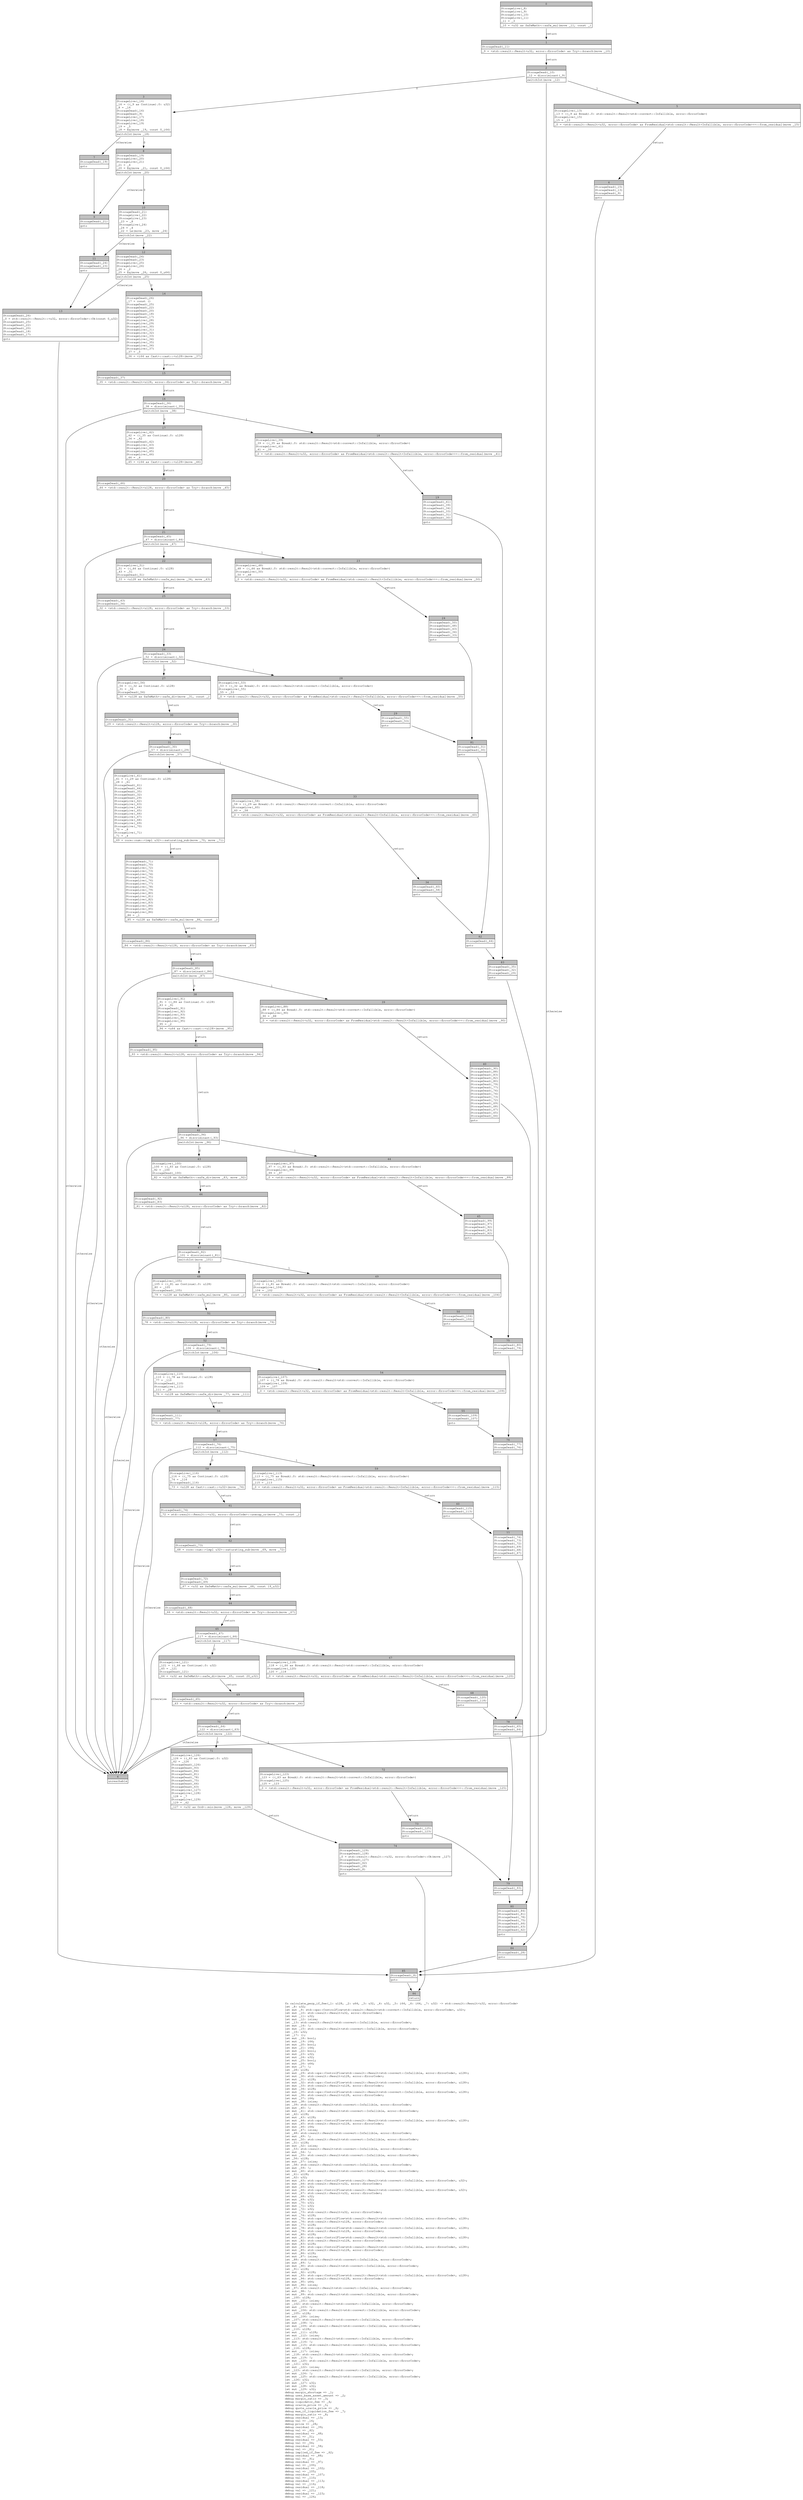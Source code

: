 digraph Mir_0_2398 {
    graph [fontname="Courier, monospace"];
    node [fontname="Courier, monospace"];
    edge [fontname="Courier, monospace"];
    label=<fn calculate_perp_if_fee(_1: u128, _2: u64, _3: u32, _4: u32, _5: i64, _6: i64, _7: u32) -&gt; std::result::Result&lt;u32, error::ErrorCode&gt;<br align="left"/>let _8: u32;<br align="left"/>let mut _9: std::ops::ControlFlow&lt;std::result::Result&lt;std::convert::Infallible, error::ErrorCode&gt;, u32&gt;;<br align="left"/>let mut _10: std::result::Result&lt;u32, error::ErrorCode&gt;;<br align="left"/>let mut _11: u32;<br align="left"/>let mut _12: isize;<br align="left"/>let _13: std::result::Result&lt;std::convert::Infallible, error::ErrorCode&gt;;<br align="left"/>let mut _14: !;<br align="left"/>let mut _15: std::result::Result&lt;std::convert::Infallible, error::ErrorCode&gt;;<br align="left"/>let _16: u32;<br align="left"/>let _17: ();<br align="left"/>let mut _18: bool;<br align="left"/>let mut _19: i64;<br align="left"/>let mut _20: bool;<br align="left"/>let mut _21: i64;<br align="left"/>let mut _22: bool;<br align="left"/>let mut _23: u32;<br align="left"/>let mut _24: u32;<br align="left"/>let mut _25: bool;<br align="left"/>let mut _26: u64;<br align="left"/>let mut _27: !;<br align="left"/>let _28: u128;<br align="left"/>let mut _29: std::ops::ControlFlow&lt;std::result::Result&lt;std::convert::Infallible, error::ErrorCode&gt;, u128&gt;;<br align="left"/>let mut _30: std::result::Result&lt;u128, error::ErrorCode&gt;;<br align="left"/>let mut _31: u128;<br align="left"/>let mut _32: std::ops::ControlFlow&lt;std::result::Result&lt;std::convert::Infallible, error::ErrorCode&gt;, u128&gt;;<br align="left"/>let mut _33: std::result::Result&lt;u128, error::ErrorCode&gt;;<br align="left"/>let mut _34: u128;<br align="left"/>let mut _35: std::ops::ControlFlow&lt;std::result::Result&lt;std::convert::Infallible, error::ErrorCode&gt;, u128&gt;;<br align="left"/>let mut _36: std::result::Result&lt;u128, error::ErrorCode&gt;;<br align="left"/>let mut _37: i64;<br align="left"/>let mut _38: isize;<br align="left"/>let _39: std::result::Result&lt;std::convert::Infallible, error::ErrorCode&gt;;<br align="left"/>let mut _40: !;<br align="left"/>let mut _41: std::result::Result&lt;std::convert::Infallible, error::ErrorCode&gt;;<br align="left"/>let _42: u128;<br align="left"/>let mut _43: u128;<br align="left"/>let mut _44: std::ops::ControlFlow&lt;std::result::Result&lt;std::convert::Infallible, error::ErrorCode&gt;, u128&gt;;<br align="left"/>let mut _45: std::result::Result&lt;u128, error::ErrorCode&gt;;<br align="left"/>let mut _46: i64;<br align="left"/>let mut _47: isize;<br align="left"/>let _48: std::result::Result&lt;std::convert::Infallible, error::ErrorCode&gt;;<br align="left"/>let mut _49: !;<br align="left"/>let mut _50: std::result::Result&lt;std::convert::Infallible, error::ErrorCode&gt;;<br align="left"/>let _51: u128;<br align="left"/>let mut _52: isize;<br align="left"/>let _53: std::result::Result&lt;std::convert::Infallible, error::ErrorCode&gt;;<br align="left"/>let mut _54: !;<br align="left"/>let mut _55: std::result::Result&lt;std::convert::Infallible, error::ErrorCode&gt;;<br align="left"/>let _56: u128;<br align="left"/>let mut _57: isize;<br align="left"/>let _58: std::result::Result&lt;std::convert::Infallible, error::ErrorCode&gt;;<br align="left"/>let mut _59: !;<br align="left"/>let mut _60: std::result::Result&lt;std::convert::Infallible, error::ErrorCode&gt;;<br align="left"/>let _61: u128;<br align="left"/>let _62: u32;<br align="left"/>let mut _63: std::ops::ControlFlow&lt;std::result::Result&lt;std::convert::Infallible, error::ErrorCode&gt;, u32&gt;;<br align="left"/>let mut _64: std::result::Result&lt;u32, error::ErrorCode&gt;;<br align="left"/>let mut _65: u32;<br align="left"/>let mut _66: std::ops::ControlFlow&lt;std::result::Result&lt;std::convert::Infallible, error::ErrorCode&gt;, u32&gt;;<br align="left"/>let mut _67: std::result::Result&lt;u32, error::ErrorCode&gt;;<br align="left"/>let mut _68: u32;<br align="left"/>let mut _69: u32;<br align="left"/>let mut _70: u32;<br align="left"/>let mut _71: u32;<br align="left"/>let mut _72: u32;<br align="left"/>let mut _73: std::result::Result&lt;u32, error::ErrorCode&gt;;<br align="left"/>let mut _74: u128;<br align="left"/>let mut _75: std::ops::ControlFlow&lt;std::result::Result&lt;std::convert::Infallible, error::ErrorCode&gt;, u128&gt;;<br align="left"/>let mut _76: std::result::Result&lt;u128, error::ErrorCode&gt;;<br align="left"/>let mut _77: u128;<br align="left"/>let mut _78: std::ops::ControlFlow&lt;std::result::Result&lt;std::convert::Infallible, error::ErrorCode&gt;, u128&gt;;<br align="left"/>let mut _79: std::result::Result&lt;u128, error::ErrorCode&gt;;<br align="left"/>let mut _80: u128;<br align="left"/>let mut _81: std::ops::ControlFlow&lt;std::result::Result&lt;std::convert::Infallible, error::ErrorCode&gt;, u128&gt;;<br align="left"/>let mut _82: std::result::Result&lt;u128, error::ErrorCode&gt;;<br align="left"/>let mut _83: u128;<br align="left"/>let mut _84: std::ops::ControlFlow&lt;std::result::Result&lt;std::convert::Infallible, error::ErrorCode&gt;, u128&gt;;<br align="left"/>let mut _85: std::result::Result&lt;u128, error::ErrorCode&gt;;<br align="left"/>let mut _86: u128;<br align="left"/>let mut _87: isize;<br align="left"/>let _88: std::result::Result&lt;std::convert::Infallible, error::ErrorCode&gt;;<br align="left"/>let mut _89: !;<br align="left"/>let mut _90: std::result::Result&lt;std::convert::Infallible, error::ErrorCode&gt;;<br align="left"/>let _91: u128;<br align="left"/>let mut _92: u128;<br align="left"/>let mut _93: std::ops::ControlFlow&lt;std::result::Result&lt;std::convert::Infallible, error::ErrorCode&gt;, u128&gt;;<br align="left"/>let mut _94: std::result::Result&lt;u128, error::ErrorCode&gt;;<br align="left"/>let mut _95: u64;<br align="left"/>let mut _96: isize;<br align="left"/>let _97: std::result::Result&lt;std::convert::Infallible, error::ErrorCode&gt;;<br align="left"/>let mut _98: !;<br align="left"/>let mut _99: std::result::Result&lt;std::convert::Infallible, error::ErrorCode&gt;;<br align="left"/>let _100: u128;<br align="left"/>let mut _101: isize;<br align="left"/>let _102: std::result::Result&lt;std::convert::Infallible, error::ErrorCode&gt;;<br align="left"/>let mut _103: !;<br align="left"/>let mut _104: std::result::Result&lt;std::convert::Infallible, error::ErrorCode&gt;;<br align="left"/>let _105: u128;<br align="left"/>let mut _106: isize;<br align="left"/>let _107: std::result::Result&lt;std::convert::Infallible, error::ErrorCode&gt;;<br align="left"/>let mut _108: !;<br align="left"/>let mut _109: std::result::Result&lt;std::convert::Infallible, error::ErrorCode&gt;;<br align="left"/>let _110: u128;<br align="left"/>let mut _111: u128;<br align="left"/>let mut _112: isize;<br align="left"/>let _113: std::result::Result&lt;std::convert::Infallible, error::ErrorCode&gt;;<br align="left"/>let mut _114: !;<br align="left"/>let mut _115: std::result::Result&lt;std::convert::Infallible, error::ErrorCode&gt;;<br align="left"/>let _116: u128;<br align="left"/>let mut _117: isize;<br align="left"/>let _118: std::result::Result&lt;std::convert::Infallible, error::ErrorCode&gt;;<br align="left"/>let mut _119: !;<br align="left"/>let mut _120: std::result::Result&lt;std::convert::Infallible, error::ErrorCode&gt;;<br align="left"/>let _121: u32;<br align="left"/>let mut _122: isize;<br align="left"/>let _123: std::result::Result&lt;std::convert::Infallible, error::ErrorCode&gt;;<br align="left"/>let mut _124: !;<br align="left"/>let mut _125: std::result::Result&lt;std::convert::Infallible, error::ErrorCode&gt;;<br align="left"/>let _126: u32;<br align="left"/>let mut _127: u32;<br align="left"/>let mut _128: u32;<br align="left"/>let mut _129: u32;<br align="left"/>debug margin_shortage =&gt; _1;<br align="left"/>debug user_base_asset_amount =&gt; _2;<br align="left"/>debug margin_ratio =&gt; _3;<br align="left"/>debug liquidator_fee =&gt; _4;<br align="left"/>debug oracle_price =&gt; _5;<br align="left"/>debug quote_oracle_price =&gt; _6;<br align="left"/>debug max_if_liquidation_fee =&gt; _7;<br align="left"/>debug margin_ratio =&gt; _8;<br align="left"/>debug residual =&gt; _13;<br align="left"/>debug val =&gt; _16;<br align="left"/>debug price =&gt; _28;<br align="left"/>debug residual =&gt; _39;<br align="left"/>debug val =&gt; _42;<br align="left"/>debug residual =&gt; _48;<br align="left"/>debug val =&gt; _51;<br align="left"/>debug residual =&gt; _53;<br align="left"/>debug val =&gt; _56;<br align="left"/>debug residual =&gt; _58;<br align="left"/>debug val =&gt; _61;<br align="left"/>debug implied_if_fee =&gt; _62;<br align="left"/>debug residual =&gt; _88;<br align="left"/>debug val =&gt; _91;<br align="left"/>debug residual =&gt; _97;<br align="left"/>debug val =&gt; _100;<br align="left"/>debug residual =&gt; _102;<br align="left"/>debug val =&gt; _105;<br align="left"/>debug residual =&gt; _107;<br align="left"/>debug val =&gt; _110;<br align="left"/>debug residual =&gt; _113;<br align="left"/>debug val =&gt; _116;<br align="left"/>debug residual =&gt; _118;<br align="left"/>debug val =&gt; _121;<br align="left"/>debug residual =&gt; _123;<br align="left"/>debug val =&gt; _126;<br align="left"/>>;
    bb0__0_2398 [shape="none", label=<<table border="0" cellborder="1" cellspacing="0"><tr><td bgcolor="gray" align="center" colspan="1">0</td></tr><tr><td align="left" balign="left">StorageLive(_8)<br/>StorageLive(_9)<br/>StorageLive(_10)<br/>StorageLive(_11)<br/>_11 = _3<br/></td></tr><tr><td align="left">_10 = &lt;u32 as SafeMath&gt;::safe_mul(move _11, const _)</td></tr></table>>];
    bb1__0_2398 [shape="none", label=<<table border="0" cellborder="1" cellspacing="0"><tr><td bgcolor="gray" align="center" colspan="1">1</td></tr><tr><td align="left" balign="left">StorageDead(_11)<br/></td></tr><tr><td align="left">_9 = &lt;std::result::Result&lt;u32, error::ErrorCode&gt; as Try&gt;::branch(move _10)</td></tr></table>>];
    bb2__0_2398 [shape="none", label=<<table border="0" cellborder="1" cellspacing="0"><tr><td bgcolor="gray" align="center" colspan="1">2</td></tr><tr><td align="left" balign="left">StorageDead(_10)<br/>_12 = discriminant(_9)<br/></td></tr><tr><td align="left">switchInt(move _12)</td></tr></table>>];
    bb3__0_2398 [shape="none", label=<<table border="0" cellborder="1" cellspacing="0"><tr><td bgcolor="gray" align="center" colspan="1">3</td></tr><tr><td align="left" balign="left">StorageLive(_16)<br/>_16 = ((_9 as Continue).0: u32)<br/>_8 = _16<br/>StorageDead(_16)<br/>StorageDead(_9)<br/>StorageLive(_17)<br/>StorageLive(_18)<br/>StorageLive(_19)<br/>_19 = _5<br/>_18 = Eq(move _19, const 0_i64)<br/></td></tr><tr><td align="left">switchInt(move _18)</td></tr></table>>];
    bb4__0_2398 [shape="none", label=<<table border="0" cellborder="1" cellspacing="0"><tr><td bgcolor="gray" align="center" colspan="1">4</td></tr><tr><td align="left">unreachable</td></tr></table>>];
    bb5__0_2398 [shape="none", label=<<table border="0" cellborder="1" cellspacing="0"><tr><td bgcolor="gray" align="center" colspan="1">5</td></tr><tr><td align="left" balign="left">StorageLive(_13)<br/>_13 = ((_9 as Break).0: std::result::Result&lt;std::convert::Infallible, error::ErrorCode&gt;)<br/>StorageLive(_15)<br/>_15 = _13<br/></td></tr><tr><td align="left">_0 = &lt;std::result::Result&lt;u32, error::ErrorCode&gt; as FromResidual&lt;std::result::Result&lt;Infallible, error::ErrorCode&gt;&gt;&gt;::from_residual(move _15)</td></tr></table>>];
    bb6__0_2398 [shape="none", label=<<table border="0" cellborder="1" cellspacing="0"><tr><td bgcolor="gray" align="center" colspan="1">6</td></tr><tr><td align="left" balign="left">StorageDead(_15)<br/>StorageDead(_13)<br/>StorageDead(_9)<br/></td></tr><tr><td align="left">goto</td></tr></table>>];
    bb7__0_2398 [shape="none", label=<<table border="0" cellborder="1" cellspacing="0"><tr><td bgcolor="gray" align="center" colspan="1">7</td></tr><tr><td align="left" balign="left">StorageDead(_19)<br/></td></tr><tr><td align="left">goto</td></tr></table>>];
    bb8__0_2398 [shape="none", label=<<table border="0" cellborder="1" cellspacing="0"><tr><td bgcolor="gray" align="center" colspan="1">8</td></tr><tr><td align="left" balign="left">StorageDead(_19)<br/>StorageLive(_20)<br/>StorageLive(_21)<br/>_21 = _6<br/>_20 = Eq(move _21, const 0_i64)<br/></td></tr><tr><td align="left">switchInt(move _20)</td></tr></table>>];
    bb9__0_2398 [shape="none", label=<<table border="0" cellborder="1" cellspacing="0"><tr><td bgcolor="gray" align="center" colspan="1">9</td></tr><tr><td align="left" balign="left">StorageDead(_21)<br/></td></tr><tr><td align="left">goto</td></tr></table>>];
    bb10__0_2398 [shape="none", label=<<table border="0" cellborder="1" cellspacing="0"><tr><td bgcolor="gray" align="center" colspan="1">10</td></tr><tr><td align="left" balign="left">StorageDead(_21)<br/>StorageLive(_22)<br/>StorageLive(_23)<br/>_23 = _8<br/>StorageLive(_24)<br/>_24 = _4<br/>_22 = Le(move _23, move _24)<br/></td></tr><tr><td align="left">switchInt(move _22)</td></tr></table>>];
    bb11__0_2398 [shape="none", label=<<table border="0" cellborder="1" cellspacing="0"><tr><td bgcolor="gray" align="center" colspan="1">11</td></tr><tr><td align="left" balign="left">StorageDead(_24)<br/>StorageDead(_23)<br/></td></tr><tr><td align="left">goto</td></tr></table>>];
    bb12__0_2398 [shape="none", label=<<table border="0" cellborder="1" cellspacing="0"><tr><td bgcolor="gray" align="center" colspan="1">12</td></tr><tr><td align="left" balign="left">StorageDead(_24)<br/>StorageDead(_23)<br/>StorageLive(_25)<br/>StorageLive(_26)<br/>_26 = _2<br/>_25 = Eq(move _26, const 0_u64)<br/></td></tr><tr><td align="left">switchInt(move _25)</td></tr></table>>];
    bb13__0_2398 [shape="none", label=<<table border="0" cellborder="1" cellspacing="0"><tr><td bgcolor="gray" align="center" colspan="1">13</td></tr><tr><td align="left" balign="left">StorageDead(_26)<br/>_0 = std::result::Result::&lt;u32, error::ErrorCode&gt;::Ok(const 0_u32)<br/>StorageDead(_25)<br/>StorageDead(_22)<br/>StorageDead(_20)<br/>StorageDead(_18)<br/>StorageDead(_17)<br/></td></tr><tr><td align="left">goto</td></tr></table>>];
    bb14__0_2398 [shape="none", label=<<table border="0" cellborder="1" cellspacing="0"><tr><td bgcolor="gray" align="center" colspan="1">14</td></tr><tr><td align="left" balign="left">StorageDead(_26)<br/>_17 = const ()<br/>StorageDead(_25)<br/>StorageDead(_22)<br/>StorageDead(_20)<br/>StorageDead(_18)<br/>StorageDead(_17)<br/>StorageLive(_28)<br/>StorageLive(_29)<br/>StorageLive(_30)<br/>StorageLive(_31)<br/>StorageLive(_32)<br/>StorageLive(_33)<br/>StorageLive(_34)<br/>StorageLive(_35)<br/>StorageLive(_36)<br/>StorageLive(_37)<br/>_37 = _5<br/></td></tr><tr><td align="left">_36 = &lt;i64 as Cast&gt;::cast::&lt;u128&gt;(move _37)</td></tr></table>>];
    bb15__0_2398 [shape="none", label=<<table border="0" cellborder="1" cellspacing="0"><tr><td bgcolor="gray" align="center" colspan="1">15</td></tr><tr><td align="left" balign="left">StorageDead(_37)<br/></td></tr><tr><td align="left">_35 = &lt;std::result::Result&lt;u128, error::ErrorCode&gt; as Try&gt;::branch(move _36)</td></tr></table>>];
    bb16__0_2398 [shape="none", label=<<table border="0" cellborder="1" cellspacing="0"><tr><td bgcolor="gray" align="center" colspan="1">16</td></tr><tr><td align="left" balign="left">StorageDead(_36)<br/>_38 = discriminant(_35)<br/></td></tr><tr><td align="left">switchInt(move _38)</td></tr></table>>];
    bb17__0_2398 [shape="none", label=<<table border="0" cellborder="1" cellspacing="0"><tr><td bgcolor="gray" align="center" colspan="1">17</td></tr><tr><td align="left" balign="left">StorageLive(_42)<br/>_42 = ((_35 as Continue).0: u128)<br/>_34 = _42<br/>StorageDead(_42)<br/>StorageLive(_43)<br/>StorageLive(_44)<br/>StorageLive(_45)<br/>StorageLive(_46)<br/>_46 = _6<br/></td></tr><tr><td align="left">_45 = &lt;i64 as Cast&gt;::cast::&lt;u128&gt;(move _46)</td></tr></table>>];
    bb18__0_2398 [shape="none", label=<<table border="0" cellborder="1" cellspacing="0"><tr><td bgcolor="gray" align="center" colspan="1">18</td></tr><tr><td align="left" balign="left">StorageLive(_39)<br/>_39 = ((_35 as Break).0: std::result::Result&lt;std::convert::Infallible, error::ErrorCode&gt;)<br/>StorageLive(_41)<br/>_41 = _39<br/></td></tr><tr><td align="left">_0 = &lt;std::result::Result&lt;u32, error::ErrorCode&gt; as FromResidual&lt;std::result::Result&lt;Infallible, error::ErrorCode&gt;&gt;&gt;::from_residual(move _41)</td></tr></table>>];
    bb19__0_2398 [shape="none", label=<<table border="0" cellborder="1" cellspacing="0"><tr><td bgcolor="gray" align="center" colspan="1">19</td></tr><tr><td align="left" balign="left">StorageDead(_41)<br/>StorageDead(_39)<br/>StorageDead(_34)<br/>StorageDead(_33)<br/>StorageDead(_31)<br/>StorageDead(_30)<br/></td></tr><tr><td align="left">goto</td></tr></table>>];
    bb20__0_2398 [shape="none", label=<<table border="0" cellborder="1" cellspacing="0"><tr><td bgcolor="gray" align="center" colspan="1">20</td></tr><tr><td align="left" balign="left">StorageDead(_46)<br/></td></tr><tr><td align="left">_44 = &lt;std::result::Result&lt;u128, error::ErrorCode&gt; as Try&gt;::branch(move _45)</td></tr></table>>];
    bb21__0_2398 [shape="none", label=<<table border="0" cellborder="1" cellspacing="0"><tr><td bgcolor="gray" align="center" colspan="1">21</td></tr><tr><td align="left" balign="left">StorageDead(_45)<br/>_47 = discriminant(_44)<br/></td></tr><tr><td align="left">switchInt(move _47)</td></tr></table>>];
    bb22__0_2398 [shape="none", label=<<table border="0" cellborder="1" cellspacing="0"><tr><td bgcolor="gray" align="center" colspan="1">22</td></tr><tr><td align="left" balign="left">StorageLive(_51)<br/>_51 = ((_44 as Continue).0: u128)<br/>_43 = _51<br/>StorageDead(_51)<br/></td></tr><tr><td align="left">_33 = &lt;u128 as SafeMath&gt;::safe_mul(move _34, move _43)</td></tr></table>>];
    bb23__0_2398 [shape="none", label=<<table border="0" cellborder="1" cellspacing="0"><tr><td bgcolor="gray" align="center" colspan="1">23</td></tr><tr><td align="left" balign="left">StorageLive(_48)<br/>_48 = ((_44 as Break).0: std::result::Result&lt;std::convert::Infallible, error::ErrorCode&gt;)<br/>StorageLive(_50)<br/>_50 = _48<br/></td></tr><tr><td align="left">_0 = &lt;std::result::Result&lt;u32, error::ErrorCode&gt; as FromResidual&lt;std::result::Result&lt;Infallible, error::ErrorCode&gt;&gt;&gt;::from_residual(move _50)</td></tr></table>>];
    bb24__0_2398 [shape="none", label=<<table border="0" cellborder="1" cellspacing="0"><tr><td bgcolor="gray" align="center" colspan="1">24</td></tr><tr><td align="left" balign="left">StorageDead(_50)<br/>StorageDead(_48)<br/>StorageDead(_43)<br/>StorageDead(_34)<br/>StorageDead(_33)<br/></td></tr><tr><td align="left">goto</td></tr></table>>];
    bb25__0_2398 [shape="none", label=<<table border="0" cellborder="1" cellspacing="0"><tr><td bgcolor="gray" align="center" colspan="1">25</td></tr><tr><td align="left" balign="left">StorageDead(_43)<br/>StorageDead(_34)<br/></td></tr><tr><td align="left">_32 = &lt;std::result::Result&lt;u128, error::ErrorCode&gt; as Try&gt;::branch(move _33)</td></tr></table>>];
    bb26__0_2398 [shape="none", label=<<table border="0" cellborder="1" cellspacing="0"><tr><td bgcolor="gray" align="center" colspan="1">26</td></tr><tr><td align="left" balign="left">StorageDead(_33)<br/>_52 = discriminant(_32)<br/></td></tr><tr><td align="left">switchInt(move _52)</td></tr></table>>];
    bb27__0_2398 [shape="none", label=<<table border="0" cellborder="1" cellspacing="0"><tr><td bgcolor="gray" align="center" colspan="1">27</td></tr><tr><td align="left" balign="left">StorageLive(_56)<br/>_56 = ((_32 as Continue).0: u128)<br/>_31 = _56<br/>StorageDead(_56)<br/></td></tr><tr><td align="left">_30 = &lt;u128 as SafeMath&gt;::safe_div(move _31, const _)</td></tr></table>>];
    bb28__0_2398 [shape="none", label=<<table border="0" cellborder="1" cellspacing="0"><tr><td bgcolor="gray" align="center" colspan="1">28</td></tr><tr><td align="left" balign="left">StorageLive(_53)<br/>_53 = ((_32 as Break).0: std::result::Result&lt;std::convert::Infallible, error::ErrorCode&gt;)<br/>StorageLive(_55)<br/>_55 = _53<br/></td></tr><tr><td align="left">_0 = &lt;std::result::Result&lt;u32, error::ErrorCode&gt; as FromResidual&lt;std::result::Result&lt;Infallible, error::ErrorCode&gt;&gt;&gt;::from_residual(move _55)</td></tr></table>>];
    bb29__0_2398 [shape="none", label=<<table border="0" cellborder="1" cellspacing="0"><tr><td bgcolor="gray" align="center" colspan="1">29</td></tr><tr><td align="left" balign="left">StorageDead(_55)<br/>StorageDead(_53)<br/></td></tr><tr><td align="left">goto</td></tr></table>>];
    bb30__0_2398 [shape="none", label=<<table border="0" cellborder="1" cellspacing="0"><tr><td bgcolor="gray" align="center" colspan="1">30</td></tr><tr><td align="left" balign="left">StorageDead(_31)<br/></td></tr><tr><td align="left">_29 = &lt;std::result::Result&lt;u128, error::ErrorCode&gt; as Try&gt;::branch(move _30)</td></tr></table>>];
    bb31__0_2398 [shape="none", label=<<table border="0" cellborder="1" cellspacing="0"><tr><td bgcolor="gray" align="center" colspan="1">31</td></tr><tr><td align="left" balign="left">StorageDead(_30)<br/>_57 = discriminant(_29)<br/></td></tr><tr><td align="left">switchInt(move _57)</td></tr></table>>];
    bb32__0_2398 [shape="none", label=<<table border="0" cellborder="1" cellspacing="0"><tr><td bgcolor="gray" align="center" colspan="1">32</td></tr><tr><td align="left" balign="left">StorageLive(_61)<br/>_61 = ((_29 as Continue).0: u128)<br/>_28 = _61<br/>StorageDead(_61)<br/>StorageDead(_44)<br/>StorageDead(_35)<br/>StorageDead(_32)<br/>StorageDead(_29)<br/>StorageLive(_62)<br/>StorageLive(_63)<br/>StorageLive(_64)<br/>StorageLive(_65)<br/>StorageLive(_66)<br/>StorageLive(_67)<br/>StorageLive(_68)<br/>StorageLive(_69)<br/>StorageLive(_70)<br/>_70 = _8<br/>StorageLive(_71)<br/>_71 = _4<br/></td></tr><tr><td align="left">_69 = core::num::&lt;impl u32&gt;::saturating_sub(move _70, move _71)</td></tr></table>>];
    bb33__0_2398 [shape="none", label=<<table border="0" cellborder="1" cellspacing="0"><tr><td bgcolor="gray" align="center" colspan="1">33</td></tr><tr><td align="left" balign="left">StorageLive(_58)<br/>_58 = ((_29 as Break).0: std::result::Result&lt;std::convert::Infallible, error::ErrorCode&gt;)<br/>StorageLive(_60)<br/>_60 = _58<br/></td></tr><tr><td align="left">_0 = &lt;std::result::Result&lt;u32, error::ErrorCode&gt; as FromResidual&lt;std::result::Result&lt;Infallible, error::ErrorCode&gt;&gt;&gt;::from_residual(move _60)</td></tr></table>>];
    bb34__0_2398 [shape="none", label=<<table border="0" cellborder="1" cellspacing="0"><tr><td bgcolor="gray" align="center" colspan="1">34</td></tr><tr><td align="left" balign="left">StorageDead(_60)<br/>StorageDead(_58)<br/></td></tr><tr><td align="left">goto</td></tr></table>>];
    bb35__0_2398 [shape="none", label=<<table border="0" cellborder="1" cellspacing="0"><tr><td bgcolor="gray" align="center" colspan="1">35</td></tr><tr><td align="left" balign="left">StorageDead(_71)<br/>StorageDead(_70)<br/>StorageLive(_72)<br/>StorageLive(_73)<br/>StorageLive(_74)<br/>StorageLive(_75)<br/>StorageLive(_76)<br/>StorageLive(_77)<br/>StorageLive(_78)<br/>StorageLive(_79)<br/>StorageLive(_80)<br/>StorageLive(_81)<br/>StorageLive(_82)<br/>StorageLive(_83)<br/>StorageLive(_84)<br/>StorageLive(_85)<br/>StorageLive(_86)<br/>_86 = _1<br/></td></tr><tr><td align="left">_85 = &lt;u128 as SafeMath&gt;::safe_mul(move _86, const _)</td></tr></table>>];
    bb36__0_2398 [shape="none", label=<<table border="0" cellborder="1" cellspacing="0"><tr><td bgcolor="gray" align="center" colspan="1">36</td></tr><tr><td align="left" balign="left">StorageDead(_86)<br/></td></tr><tr><td align="left">_84 = &lt;std::result::Result&lt;u128, error::ErrorCode&gt; as Try&gt;::branch(move _85)</td></tr></table>>];
    bb37__0_2398 [shape="none", label=<<table border="0" cellborder="1" cellspacing="0"><tr><td bgcolor="gray" align="center" colspan="1">37</td></tr><tr><td align="left" balign="left">StorageDead(_85)<br/>_87 = discriminant(_84)<br/></td></tr><tr><td align="left">switchInt(move _87)</td></tr></table>>];
    bb38__0_2398 [shape="none", label=<<table border="0" cellborder="1" cellspacing="0"><tr><td bgcolor="gray" align="center" colspan="1">38</td></tr><tr><td align="left" balign="left">StorageLive(_91)<br/>_91 = ((_84 as Continue).0: u128)<br/>_83 = _91<br/>StorageDead(_91)<br/>StorageLive(_92)<br/>StorageLive(_93)<br/>StorageLive(_94)<br/>StorageLive(_95)<br/>_95 = _2<br/></td></tr><tr><td align="left">_94 = &lt;u64 as Cast&gt;::cast::&lt;u128&gt;(move _95)</td></tr></table>>];
    bb39__0_2398 [shape="none", label=<<table border="0" cellborder="1" cellspacing="0"><tr><td bgcolor="gray" align="center" colspan="1">39</td></tr><tr><td align="left" balign="left">StorageLive(_88)<br/>_88 = ((_84 as Break).0: std::result::Result&lt;std::convert::Infallible, error::ErrorCode&gt;)<br/>StorageLive(_90)<br/>_90 = _88<br/></td></tr><tr><td align="left">_0 = &lt;std::result::Result&lt;u32, error::ErrorCode&gt; as FromResidual&lt;std::result::Result&lt;Infallible, error::ErrorCode&gt;&gt;&gt;::from_residual(move _90)</td></tr></table>>];
    bb40__0_2398 [shape="none", label=<<table border="0" cellborder="1" cellspacing="0"><tr><td bgcolor="gray" align="center" colspan="1">40</td></tr><tr><td align="left" balign="left">StorageDead(_90)<br/>StorageDead(_88)<br/>StorageDead(_83)<br/>StorageDead(_82)<br/>StorageDead(_80)<br/>StorageDead(_79)<br/>StorageDead(_77)<br/>StorageDead(_76)<br/>StorageDead(_74)<br/>StorageDead(_73)<br/>StorageDead(_72)<br/>StorageDead(_69)<br/>StorageDead(_68)<br/>StorageDead(_67)<br/>StorageDead(_65)<br/>StorageDead(_64)<br/></td></tr><tr><td align="left">goto</td></tr></table>>];
    bb41__0_2398 [shape="none", label=<<table border="0" cellborder="1" cellspacing="0"><tr><td bgcolor="gray" align="center" colspan="1">41</td></tr><tr><td align="left" balign="left">StorageDead(_95)<br/></td></tr><tr><td align="left">_93 = &lt;std::result::Result&lt;u128, error::ErrorCode&gt; as Try&gt;::branch(move _94)</td></tr></table>>];
    bb42__0_2398 [shape="none", label=<<table border="0" cellborder="1" cellspacing="0"><tr><td bgcolor="gray" align="center" colspan="1">42</td></tr><tr><td align="left" balign="left">StorageDead(_94)<br/>_96 = discriminant(_93)<br/></td></tr><tr><td align="left">switchInt(move _96)</td></tr></table>>];
    bb43__0_2398 [shape="none", label=<<table border="0" cellborder="1" cellspacing="0"><tr><td bgcolor="gray" align="center" colspan="1">43</td></tr><tr><td align="left" balign="left">StorageLive(_100)<br/>_100 = ((_93 as Continue).0: u128)<br/>_92 = _100<br/>StorageDead(_100)<br/></td></tr><tr><td align="left">_82 = &lt;u128 as SafeMath&gt;::safe_div(move _83, move _92)</td></tr></table>>];
    bb44__0_2398 [shape="none", label=<<table border="0" cellborder="1" cellspacing="0"><tr><td bgcolor="gray" align="center" colspan="1">44</td></tr><tr><td align="left" balign="left">StorageLive(_97)<br/>_97 = ((_93 as Break).0: std::result::Result&lt;std::convert::Infallible, error::ErrorCode&gt;)<br/>StorageLive(_99)<br/>_99 = _97<br/></td></tr><tr><td align="left">_0 = &lt;std::result::Result&lt;u32, error::ErrorCode&gt; as FromResidual&lt;std::result::Result&lt;Infallible, error::ErrorCode&gt;&gt;&gt;::from_residual(move _99)</td></tr></table>>];
    bb45__0_2398 [shape="none", label=<<table border="0" cellborder="1" cellspacing="0"><tr><td bgcolor="gray" align="center" colspan="1">45</td></tr><tr><td align="left" balign="left">StorageDead(_99)<br/>StorageDead(_97)<br/>StorageDead(_92)<br/>StorageDead(_83)<br/>StorageDead(_82)<br/></td></tr><tr><td align="left">goto</td></tr></table>>];
    bb46__0_2398 [shape="none", label=<<table border="0" cellborder="1" cellspacing="0"><tr><td bgcolor="gray" align="center" colspan="1">46</td></tr><tr><td align="left" balign="left">StorageDead(_92)<br/>StorageDead(_83)<br/></td></tr><tr><td align="left">_81 = &lt;std::result::Result&lt;u128, error::ErrorCode&gt; as Try&gt;::branch(move _82)</td></tr></table>>];
    bb47__0_2398 [shape="none", label=<<table border="0" cellborder="1" cellspacing="0"><tr><td bgcolor="gray" align="center" colspan="1">47</td></tr><tr><td align="left" balign="left">StorageDead(_82)<br/>_101 = discriminant(_81)<br/></td></tr><tr><td align="left">switchInt(move _101)</td></tr></table>>];
    bb48__0_2398 [shape="none", label=<<table border="0" cellborder="1" cellspacing="0"><tr><td bgcolor="gray" align="center" colspan="1">48</td></tr><tr><td align="left" balign="left">StorageLive(_105)<br/>_105 = ((_81 as Continue).0: u128)<br/>_80 = _105<br/>StorageDead(_105)<br/></td></tr><tr><td align="left">_79 = &lt;u128 as SafeMath&gt;::safe_mul(move _80, const _)</td></tr></table>>];
    bb49__0_2398 [shape="none", label=<<table border="0" cellborder="1" cellspacing="0"><tr><td bgcolor="gray" align="center" colspan="1">49</td></tr><tr><td align="left" balign="left">StorageLive(_102)<br/>_102 = ((_81 as Break).0: std::result::Result&lt;std::convert::Infallible, error::ErrorCode&gt;)<br/>StorageLive(_104)<br/>_104 = _102<br/></td></tr><tr><td align="left">_0 = &lt;std::result::Result&lt;u32, error::ErrorCode&gt; as FromResidual&lt;std::result::Result&lt;Infallible, error::ErrorCode&gt;&gt;&gt;::from_residual(move _104)</td></tr></table>>];
    bb50__0_2398 [shape="none", label=<<table border="0" cellborder="1" cellspacing="0"><tr><td bgcolor="gray" align="center" colspan="1">50</td></tr><tr><td align="left" balign="left">StorageDead(_104)<br/>StorageDead(_102)<br/></td></tr><tr><td align="left">goto</td></tr></table>>];
    bb51__0_2398 [shape="none", label=<<table border="0" cellborder="1" cellspacing="0"><tr><td bgcolor="gray" align="center" colspan="1">51</td></tr><tr><td align="left" balign="left">StorageDead(_80)<br/></td></tr><tr><td align="left">_78 = &lt;std::result::Result&lt;u128, error::ErrorCode&gt; as Try&gt;::branch(move _79)</td></tr></table>>];
    bb52__0_2398 [shape="none", label=<<table border="0" cellborder="1" cellspacing="0"><tr><td bgcolor="gray" align="center" colspan="1">52</td></tr><tr><td align="left" balign="left">StorageDead(_79)<br/>_106 = discriminant(_78)<br/></td></tr><tr><td align="left">switchInt(move _106)</td></tr></table>>];
    bb53__0_2398 [shape="none", label=<<table border="0" cellborder="1" cellspacing="0"><tr><td bgcolor="gray" align="center" colspan="1">53</td></tr><tr><td align="left" balign="left">StorageLive(_110)<br/>_110 = ((_78 as Continue).0: u128)<br/>_77 = _110<br/>StorageDead(_110)<br/>StorageLive(_111)<br/>_111 = _28<br/></td></tr><tr><td align="left">_76 = &lt;u128 as SafeMath&gt;::safe_div(move _77, move _111)</td></tr></table>>];
    bb54__0_2398 [shape="none", label=<<table border="0" cellborder="1" cellspacing="0"><tr><td bgcolor="gray" align="center" colspan="1">54</td></tr><tr><td align="left" balign="left">StorageLive(_107)<br/>_107 = ((_78 as Break).0: std::result::Result&lt;std::convert::Infallible, error::ErrorCode&gt;)<br/>StorageLive(_109)<br/>_109 = _107<br/></td></tr><tr><td align="left">_0 = &lt;std::result::Result&lt;u32, error::ErrorCode&gt; as FromResidual&lt;std::result::Result&lt;Infallible, error::ErrorCode&gt;&gt;&gt;::from_residual(move _109)</td></tr></table>>];
    bb55__0_2398 [shape="none", label=<<table border="0" cellborder="1" cellspacing="0"><tr><td bgcolor="gray" align="center" colspan="1">55</td></tr><tr><td align="left" balign="left">StorageDead(_109)<br/>StorageDead(_107)<br/></td></tr><tr><td align="left">goto</td></tr></table>>];
    bb56__0_2398 [shape="none", label=<<table border="0" cellborder="1" cellspacing="0"><tr><td bgcolor="gray" align="center" colspan="1">56</td></tr><tr><td align="left" balign="left">StorageDead(_111)<br/>StorageDead(_77)<br/></td></tr><tr><td align="left">_75 = &lt;std::result::Result&lt;u128, error::ErrorCode&gt; as Try&gt;::branch(move _76)</td></tr></table>>];
    bb57__0_2398 [shape="none", label=<<table border="0" cellborder="1" cellspacing="0"><tr><td bgcolor="gray" align="center" colspan="1">57</td></tr><tr><td align="left" balign="left">StorageDead(_76)<br/>_112 = discriminant(_75)<br/></td></tr><tr><td align="left">switchInt(move _112)</td></tr></table>>];
    bb58__0_2398 [shape="none", label=<<table border="0" cellborder="1" cellspacing="0"><tr><td bgcolor="gray" align="center" colspan="1">58</td></tr><tr><td align="left" balign="left">StorageLive(_116)<br/>_116 = ((_75 as Continue).0: u128)<br/>_74 = _116<br/>StorageDead(_116)<br/></td></tr><tr><td align="left">_73 = &lt;u128 as Cast&gt;::cast::&lt;u32&gt;(move _74)</td></tr></table>>];
    bb59__0_2398 [shape="none", label=<<table border="0" cellborder="1" cellspacing="0"><tr><td bgcolor="gray" align="center" colspan="1">59</td></tr><tr><td align="left" balign="left">StorageLive(_113)<br/>_113 = ((_75 as Break).0: std::result::Result&lt;std::convert::Infallible, error::ErrorCode&gt;)<br/>StorageLive(_115)<br/>_115 = _113<br/></td></tr><tr><td align="left">_0 = &lt;std::result::Result&lt;u32, error::ErrorCode&gt; as FromResidual&lt;std::result::Result&lt;Infallible, error::ErrorCode&gt;&gt;&gt;::from_residual(move _115)</td></tr></table>>];
    bb60__0_2398 [shape="none", label=<<table border="0" cellborder="1" cellspacing="0"><tr><td bgcolor="gray" align="center" colspan="1">60</td></tr><tr><td align="left" balign="left">StorageDead(_115)<br/>StorageDead(_113)<br/></td></tr><tr><td align="left">goto</td></tr></table>>];
    bb61__0_2398 [shape="none", label=<<table border="0" cellborder="1" cellspacing="0"><tr><td bgcolor="gray" align="center" colspan="1">61</td></tr><tr><td align="left" balign="left">StorageDead(_74)<br/></td></tr><tr><td align="left">_72 = std::result::Result::&lt;u32, error::ErrorCode&gt;::unwrap_or(move _73, const _)</td></tr></table>>];
    bb62__0_2398 [shape="none", label=<<table border="0" cellborder="1" cellspacing="0"><tr><td bgcolor="gray" align="center" colspan="1">62</td></tr><tr><td align="left" balign="left">StorageDead(_73)<br/></td></tr><tr><td align="left">_68 = core::num::&lt;impl u32&gt;::saturating_sub(move _69, move _72)</td></tr></table>>];
    bb63__0_2398 [shape="none", label=<<table border="0" cellborder="1" cellspacing="0"><tr><td bgcolor="gray" align="center" colspan="1">63</td></tr><tr><td align="left" balign="left">StorageDead(_72)<br/>StorageDead(_69)<br/></td></tr><tr><td align="left">_67 = &lt;u32 as SafeMath&gt;::safe_mul(move _68, const 19_u32)</td></tr></table>>];
    bb64__0_2398 [shape="none", label=<<table border="0" cellborder="1" cellspacing="0"><tr><td bgcolor="gray" align="center" colspan="1">64</td></tr><tr><td align="left" balign="left">StorageDead(_68)<br/></td></tr><tr><td align="left">_66 = &lt;std::result::Result&lt;u32, error::ErrorCode&gt; as Try&gt;::branch(move _67)</td></tr></table>>];
    bb65__0_2398 [shape="none", label=<<table border="0" cellborder="1" cellspacing="0"><tr><td bgcolor="gray" align="center" colspan="1">65</td></tr><tr><td align="left" balign="left">StorageDead(_67)<br/>_117 = discriminant(_66)<br/></td></tr><tr><td align="left">switchInt(move _117)</td></tr></table>>];
    bb66__0_2398 [shape="none", label=<<table border="0" cellborder="1" cellspacing="0"><tr><td bgcolor="gray" align="center" colspan="1">66</td></tr><tr><td align="left" balign="left">StorageLive(_121)<br/>_121 = ((_66 as Continue).0: u32)<br/>_65 = _121<br/>StorageDead(_121)<br/></td></tr><tr><td align="left">_64 = &lt;u32 as SafeMath&gt;::safe_div(move _65, const 20_u32)</td></tr></table>>];
    bb67__0_2398 [shape="none", label=<<table border="0" cellborder="1" cellspacing="0"><tr><td bgcolor="gray" align="center" colspan="1">67</td></tr><tr><td align="left" balign="left">StorageLive(_118)<br/>_118 = ((_66 as Break).0: std::result::Result&lt;std::convert::Infallible, error::ErrorCode&gt;)<br/>StorageLive(_120)<br/>_120 = _118<br/></td></tr><tr><td align="left">_0 = &lt;std::result::Result&lt;u32, error::ErrorCode&gt; as FromResidual&lt;std::result::Result&lt;Infallible, error::ErrorCode&gt;&gt;&gt;::from_residual(move _120)</td></tr></table>>];
    bb68__0_2398 [shape="none", label=<<table border="0" cellborder="1" cellspacing="0"><tr><td bgcolor="gray" align="center" colspan="1">68</td></tr><tr><td align="left" balign="left">StorageDead(_120)<br/>StorageDead(_118)<br/></td></tr><tr><td align="left">goto</td></tr></table>>];
    bb69__0_2398 [shape="none", label=<<table border="0" cellborder="1" cellspacing="0"><tr><td bgcolor="gray" align="center" colspan="1">69</td></tr><tr><td align="left" balign="left">StorageDead(_65)<br/></td></tr><tr><td align="left">_63 = &lt;std::result::Result&lt;u32, error::ErrorCode&gt; as Try&gt;::branch(move _64)</td></tr></table>>];
    bb70__0_2398 [shape="none", label=<<table border="0" cellborder="1" cellspacing="0"><tr><td bgcolor="gray" align="center" colspan="1">70</td></tr><tr><td align="left" balign="left">StorageDead(_64)<br/>_122 = discriminant(_63)<br/></td></tr><tr><td align="left">switchInt(move _122)</td></tr></table>>];
    bb71__0_2398 [shape="none", label=<<table border="0" cellborder="1" cellspacing="0"><tr><td bgcolor="gray" align="center" colspan="1">71</td></tr><tr><td align="left" balign="left">StorageLive(_126)<br/>_126 = ((_63 as Continue).0: u32)<br/>_62 = _126<br/>StorageDead(_126)<br/>StorageDead(_93)<br/>StorageDead(_84)<br/>StorageDead(_81)<br/>StorageDead(_78)<br/>StorageDead(_75)<br/>StorageDead(_66)<br/>StorageDead(_63)<br/>StorageLive(_127)<br/>StorageLive(_128)<br/>_128 = _7<br/>StorageLive(_129)<br/>_129 = _62<br/></td></tr><tr><td align="left">_127 = &lt;u32 as Ord&gt;::min(move _128, move _129)</td></tr></table>>];
    bb72__0_2398 [shape="none", label=<<table border="0" cellborder="1" cellspacing="0"><tr><td bgcolor="gray" align="center" colspan="1">72</td></tr><tr><td align="left" balign="left">StorageLive(_123)<br/>_123 = ((_63 as Break).0: std::result::Result&lt;std::convert::Infallible, error::ErrorCode&gt;)<br/>StorageLive(_125)<br/>_125 = _123<br/></td></tr><tr><td align="left">_0 = &lt;std::result::Result&lt;u32, error::ErrorCode&gt; as FromResidual&lt;std::result::Result&lt;Infallible, error::ErrorCode&gt;&gt;&gt;::from_residual(move _125)</td></tr></table>>];
    bb73__0_2398 [shape="none", label=<<table border="0" cellborder="1" cellspacing="0"><tr><td bgcolor="gray" align="center" colspan="1">73</td></tr><tr><td align="left" balign="left">StorageDead(_125)<br/>StorageDead(_123)<br/></td></tr><tr><td align="left">goto</td></tr></table>>];
    bb74__0_2398 [shape="none", label=<<table border="0" cellborder="1" cellspacing="0"><tr><td bgcolor="gray" align="center" colspan="1">74</td></tr><tr><td align="left" balign="left">StorageDead(_129)<br/>StorageDead(_128)<br/>_0 = std::result::Result::&lt;u32, error::ErrorCode&gt;::Ok(move _127)<br/>StorageDead(_127)<br/>StorageDead(_62)<br/>StorageDead(_28)<br/>StorageDead(_8)<br/></td></tr><tr><td align="left">goto</td></tr></table>>];
    bb75__0_2398 [shape="none", label=<<table border="0" cellborder="1" cellspacing="0"><tr><td bgcolor="gray" align="center" colspan="1">75</td></tr><tr><td align="left" balign="left">StorageDead(_80)<br/>StorageDead(_79)<br/></td></tr><tr><td align="left">goto</td></tr></table>>];
    bb76__0_2398 [shape="none", label=<<table border="0" cellborder="1" cellspacing="0"><tr><td bgcolor="gray" align="center" colspan="1">76</td></tr><tr><td align="left" balign="left">StorageDead(_77)<br/>StorageDead(_76)<br/></td></tr><tr><td align="left">goto</td></tr></table>>];
    bb77__0_2398 [shape="none", label=<<table border="0" cellborder="1" cellspacing="0"><tr><td bgcolor="gray" align="center" colspan="1">77</td></tr><tr><td align="left" balign="left">StorageDead(_74)<br/>StorageDead(_73)<br/>StorageDead(_72)<br/>StorageDead(_69)<br/>StorageDead(_68)<br/>StorageDead(_67)<br/></td></tr><tr><td align="left">goto</td></tr></table>>];
    bb78__0_2398 [shape="none", label=<<table border="0" cellborder="1" cellspacing="0"><tr><td bgcolor="gray" align="center" colspan="1">78</td></tr><tr><td align="left" balign="left">StorageDead(_65)<br/>StorageDead(_64)<br/></td></tr><tr><td align="left">goto</td></tr></table>>];
    bb79__0_2398 [shape="none", label=<<table border="0" cellborder="1" cellspacing="0"><tr><td bgcolor="gray" align="center" colspan="1">79</td></tr><tr><td align="left" balign="left">StorageDead(_93)<br/></td></tr><tr><td align="left">goto</td></tr></table>>];
    bb80__0_2398 [shape="none", label=<<table border="0" cellborder="1" cellspacing="0"><tr><td bgcolor="gray" align="center" colspan="1">80</td></tr><tr><td align="left" balign="left">StorageDead(_84)<br/>StorageDead(_81)<br/>StorageDead(_78)<br/>StorageDead(_75)<br/>StorageDead(_66)<br/>StorageDead(_63)<br/>StorageDead(_62)<br/></td></tr><tr><td align="left">goto</td></tr></table>>];
    bb81__0_2398 [shape="none", label=<<table border="0" cellborder="1" cellspacing="0"><tr><td bgcolor="gray" align="center" colspan="1">81</td></tr><tr><td align="left" balign="left">StorageDead(_31)<br/>StorageDead(_30)<br/></td></tr><tr><td align="left">goto</td></tr></table>>];
    bb82__0_2398 [shape="none", label=<<table border="0" cellborder="1" cellspacing="0"><tr><td bgcolor="gray" align="center" colspan="1">82</td></tr><tr><td align="left" balign="left">StorageDead(_44)<br/></td></tr><tr><td align="left">goto</td></tr></table>>];
    bb83__0_2398 [shape="none", label=<<table border="0" cellborder="1" cellspacing="0"><tr><td bgcolor="gray" align="center" colspan="1">83</td></tr><tr><td align="left" balign="left">StorageDead(_35)<br/>StorageDead(_32)<br/>StorageDead(_29)<br/></td></tr><tr><td align="left">goto</td></tr></table>>];
    bb84__0_2398 [shape="none", label=<<table border="0" cellborder="1" cellspacing="0"><tr><td bgcolor="gray" align="center" colspan="1">84</td></tr><tr><td align="left" balign="left">StorageDead(_28)<br/></td></tr><tr><td align="left">goto</td></tr></table>>];
    bb85__0_2398 [shape="none", label=<<table border="0" cellborder="1" cellspacing="0"><tr><td bgcolor="gray" align="center" colspan="1">85</td></tr><tr><td align="left" balign="left">StorageDead(_8)<br/></td></tr><tr><td align="left">goto</td></tr></table>>];
    bb86__0_2398 [shape="none", label=<<table border="0" cellborder="1" cellspacing="0"><tr><td bgcolor="gray" align="center" colspan="1">86</td></tr><tr><td align="left">return</td></tr></table>>];
    bb0__0_2398 -> bb1__0_2398 [label="return"];
    bb1__0_2398 -> bb2__0_2398 [label="return"];
    bb2__0_2398 -> bb3__0_2398 [label="0"];
    bb2__0_2398 -> bb5__0_2398 [label="1"];
    bb2__0_2398 -> bb4__0_2398 [label="otherwise"];
    bb3__0_2398 -> bb8__0_2398 [label="0"];
    bb3__0_2398 -> bb7__0_2398 [label="otherwise"];
    bb5__0_2398 -> bb6__0_2398 [label="return"];
    bb6__0_2398 -> bb85__0_2398 [label=""];
    bb7__0_2398 -> bb9__0_2398 [label=""];
    bb8__0_2398 -> bb10__0_2398 [label="0"];
    bb8__0_2398 -> bb9__0_2398 [label="otherwise"];
    bb9__0_2398 -> bb11__0_2398 [label=""];
    bb10__0_2398 -> bb12__0_2398 [label="0"];
    bb10__0_2398 -> bb11__0_2398 [label="otherwise"];
    bb11__0_2398 -> bb13__0_2398 [label=""];
    bb12__0_2398 -> bb14__0_2398 [label="0"];
    bb12__0_2398 -> bb13__0_2398 [label="otherwise"];
    bb13__0_2398 -> bb85__0_2398 [label=""];
    bb14__0_2398 -> bb15__0_2398 [label="return"];
    bb15__0_2398 -> bb16__0_2398 [label="return"];
    bb16__0_2398 -> bb17__0_2398 [label="0"];
    bb16__0_2398 -> bb18__0_2398 [label="1"];
    bb16__0_2398 -> bb4__0_2398 [label="otherwise"];
    bb17__0_2398 -> bb20__0_2398 [label="return"];
    bb18__0_2398 -> bb19__0_2398 [label="return"];
    bb19__0_2398 -> bb83__0_2398 [label=""];
    bb20__0_2398 -> bb21__0_2398 [label="return"];
    bb21__0_2398 -> bb22__0_2398 [label="0"];
    bb21__0_2398 -> bb23__0_2398 [label="1"];
    bb21__0_2398 -> bb4__0_2398 [label="otherwise"];
    bb22__0_2398 -> bb25__0_2398 [label="return"];
    bb23__0_2398 -> bb24__0_2398 [label="return"];
    bb24__0_2398 -> bb81__0_2398 [label=""];
    bb25__0_2398 -> bb26__0_2398 [label="return"];
    bb26__0_2398 -> bb27__0_2398 [label="0"];
    bb26__0_2398 -> bb28__0_2398 [label="1"];
    bb26__0_2398 -> bb4__0_2398 [label="otherwise"];
    bb27__0_2398 -> bb30__0_2398 [label="return"];
    bb28__0_2398 -> bb29__0_2398 [label="return"];
    bb29__0_2398 -> bb81__0_2398 [label=""];
    bb30__0_2398 -> bb31__0_2398 [label="return"];
    bb31__0_2398 -> bb32__0_2398 [label="0"];
    bb31__0_2398 -> bb33__0_2398 [label="1"];
    bb31__0_2398 -> bb4__0_2398 [label="otherwise"];
    bb32__0_2398 -> bb35__0_2398 [label="return"];
    bb33__0_2398 -> bb34__0_2398 [label="return"];
    bb34__0_2398 -> bb82__0_2398 [label=""];
    bb35__0_2398 -> bb36__0_2398 [label="return"];
    bb36__0_2398 -> bb37__0_2398 [label="return"];
    bb37__0_2398 -> bb38__0_2398 [label="0"];
    bb37__0_2398 -> bb39__0_2398 [label="1"];
    bb37__0_2398 -> bb4__0_2398 [label="otherwise"];
    bb38__0_2398 -> bb41__0_2398 [label="return"];
    bb39__0_2398 -> bb40__0_2398 [label="return"];
    bb40__0_2398 -> bb80__0_2398 [label=""];
    bb41__0_2398 -> bb42__0_2398 [label="return"];
    bb42__0_2398 -> bb43__0_2398 [label="0"];
    bb42__0_2398 -> bb44__0_2398 [label="1"];
    bb42__0_2398 -> bb4__0_2398 [label="otherwise"];
    bb43__0_2398 -> bb46__0_2398 [label="return"];
    bb44__0_2398 -> bb45__0_2398 [label="return"];
    bb45__0_2398 -> bb75__0_2398 [label=""];
    bb46__0_2398 -> bb47__0_2398 [label="return"];
    bb47__0_2398 -> bb48__0_2398 [label="0"];
    bb47__0_2398 -> bb49__0_2398 [label="1"];
    bb47__0_2398 -> bb4__0_2398 [label="otherwise"];
    bb48__0_2398 -> bb51__0_2398 [label="return"];
    bb49__0_2398 -> bb50__0_2398 [label="return"];
    bb50__0_2398 -> bb75__0_2398 [label=""];
    bb51__0_2398 -> bb52__0_2398 [label="return"];
    bb52__0_2398 -> bb53__0_2398 [label="0"];
    bb52__0_2398 -> bb54__0_2398 [label="1"];
    bb52__0_2398 -> bb4__0_2398 [label="otherwise"];
    bb53__0_2398 -> bb56__0_2398 [label="return"];
    bb54__0_2398 -> bb55__0_2398 [label="return"];
    bb55__0_2398 -> bb76__0_2398 [label=""];
    bb56__0_2398 -> bb57__0_2398 [label="return"];
    bb57__0_2398 -> bb58__0_2398 [label="0"];
    bb57__0_2398 -> bb59__0_2398 [label="1"];
    bb57__0_2398 -> bb4__0_2398 [label="otherwise"];
    bb58__0_2398 -> bb61__0_2398 [label="return"];
    bb59__0_2398 -> bb60__0_2398 [label="return"];
    bb60__0_2398 -> bb77__0_2398 [label=""];
    bb61__0_2398 -> bb62__0_2398 [label="return"];
    bb62__0_2398 -> bb63__0_2398 [label="return"];
    bb63__0_2398 -> bb64__0_2398 [label="return"];
    bb64__0_2398 -> bb65__0_2398 [label="return"];
    bb65__0_2398 -> bb66__0_2398 [label="0"];
    bb65__0_2398 -> bb67__0_2398 [label="1"];
    bb65__0_2398 -> bb4__0_2398 [label="otherwise"];
    bb66__0_2398 -> bb69__0_2398 [label="return"];
    bb67__0_2398 -> bb68__0_2398 [label="return"];
    bb68__0_2398 -> bb78__0_2398 [label=""];
    bb69__0_2398 -> bb70__0_2398 [label="return"];
    bb70__0_2398 -> bb71__0_2398 [label="0"];
    bb70__0_2398 -> bb72__0_2398 [label="1"];
    bb70__0_2398 -> bb4__0_2398 [label="otherwise"];
    bb71__0_2398 -> bb74__0_2398 [label="return"];
    bb72__0_2398 -> bb73__0_2398 [label="return"];
    bb73__0_2398 -> bb79__0_2398 [label=""];
    bb74__0_2398 -> bb86__0_2398 [label=""];
    bb75__0_2398 -> bb76__0_2398 [label=""];
    bb76__0_2398 -> bb77__0_2398 [label=""];
    bb77__0_2398 -> bb78__0_2398 [label=""];
    bb78__0_2398 -> bb79__0_2398 [label=""];
    bb79__0_2398 -> bb80__0_2398 [label=""];
    bb80__0_2398 -> bb84__0_2398 [label=""];
    bb81__0_2398 -> bb82__0_2398 [label=""];
    bb82__0_2398 -> bb83__0_2398 [label=""];
    bb83__0_2398 -> bb84__0_2398 [label=""];
    bb84__0_2398 -> bb85__0_2398 [label=""];
    bb85__0_2398 -> bb86__0_2398 [label=""];
}

